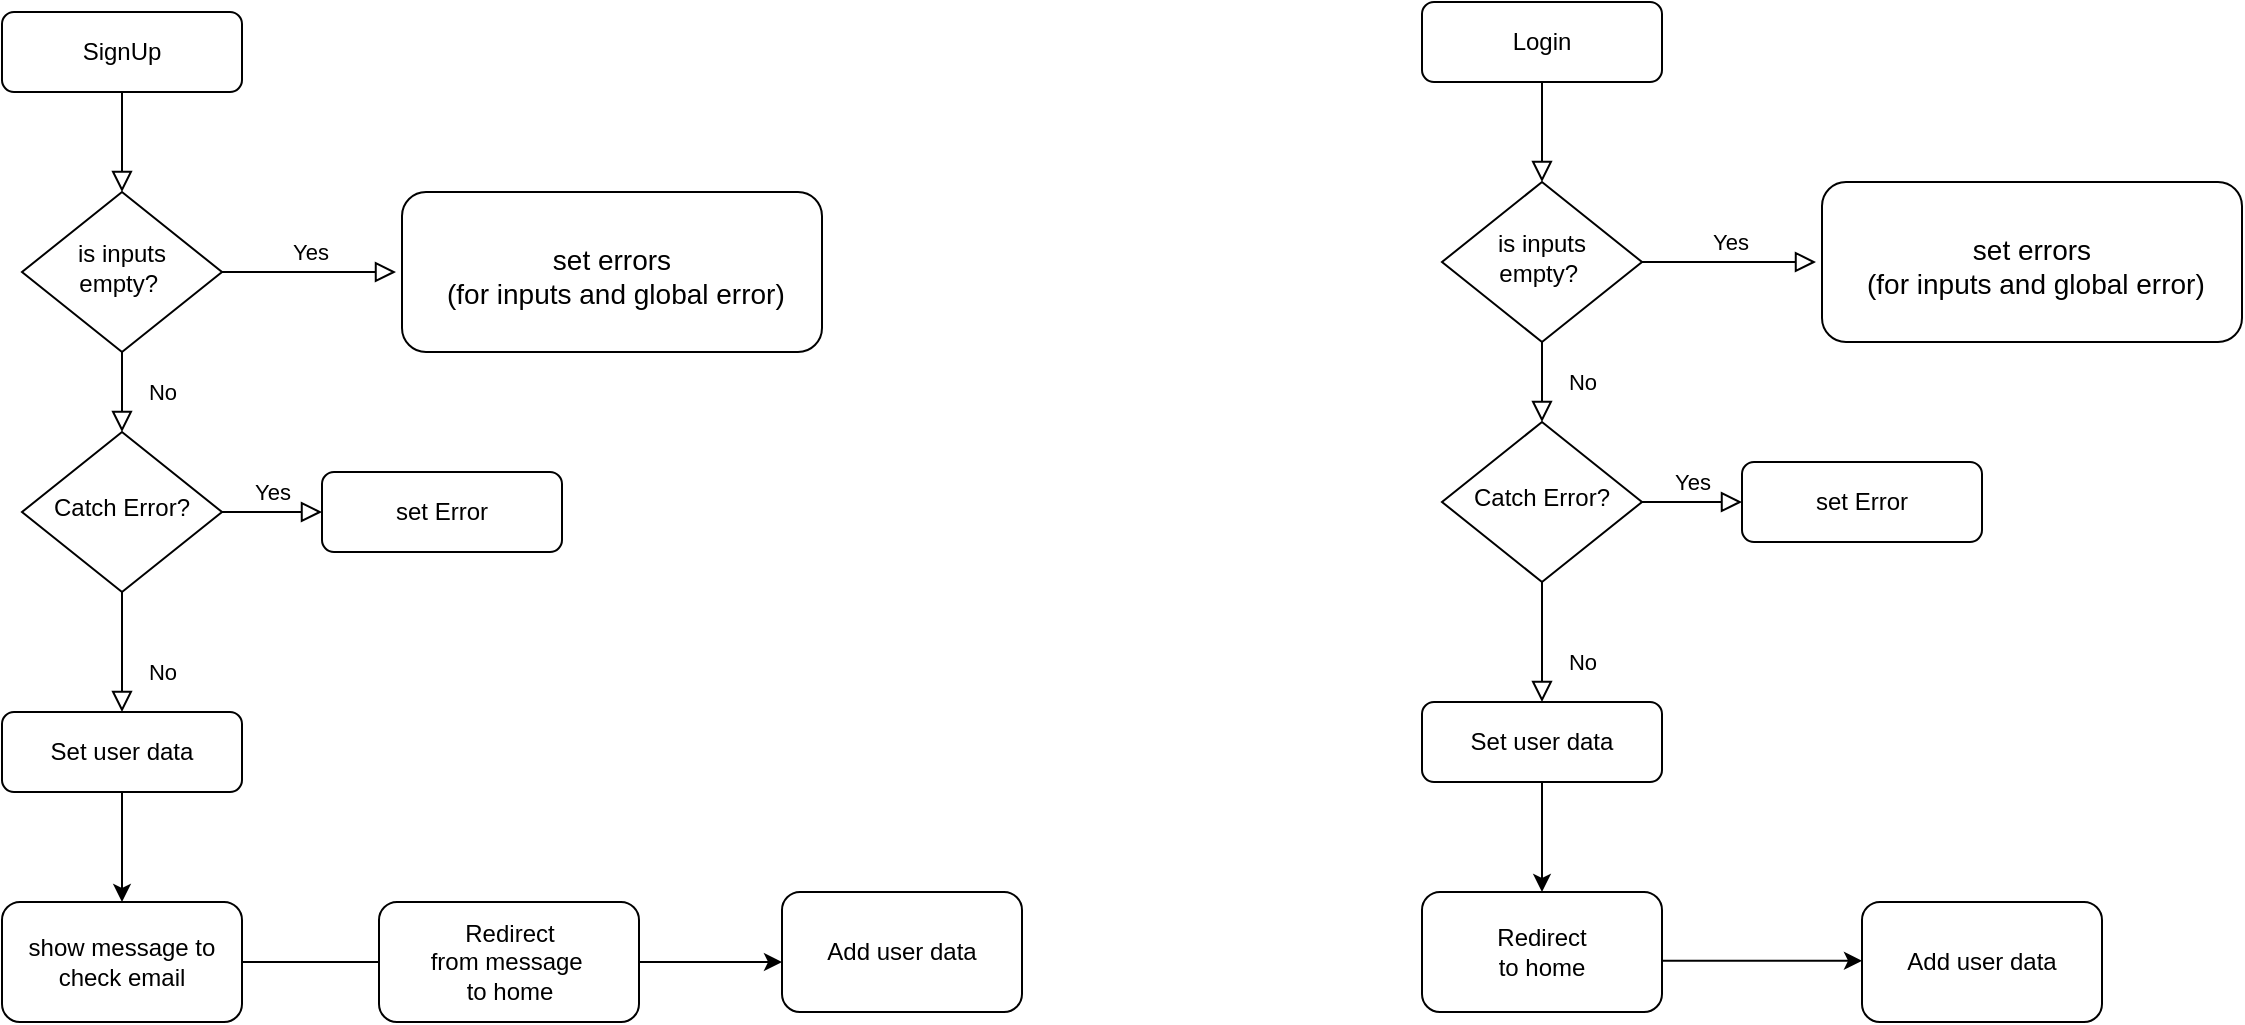 <mxfile version="24.2.5" type="device">
  <diagram id="C5RBs43oDa-KdzZeNtuy" name="Page-1">
    <mxGraphModel dx="1950" dy="1240" grid="1" gridSize="10" guides="1" tooltips="1" connect="1" arrows="1" fold="1" page="1" pageScale="1" pageWidth="180000" pageHeight="180000" math="0" shadow="0">
      <root>
        <mxCell id="WIyWlLk6GJQsqaUBKTNV-0" />
        <mxCell id="WIyWlLk6GJQsqaUBKTNV-1" parent="WIyWlLk6GJQsqaUBKTNV-0" />
        <mxCell id="WIyWlLk6GJQsqaUBKTNV-2" value="" style="rounded=0;html=1;jettySize=auto;orthogonalLoop=1;fontSize=11;endArrow=block;endFill=0;endSize=8;strokeWidth=1;shadow=0;labelBackgroundColor=none;edgeStyle=orthogonalEdgeStyle;" parent="WIyWlLk6GJQsqaUBKTNV-1" source="WIyWlLk6GJQsqaUBKTNV-3" target="WIyWlLk6GJQsqaUBKTNV-6" edge="1">
          <mxGeometry relative="1" as="geometry" />
        </mxCell>
        <mxCell id="WIyWlLk6GJQsqaUBKTNV-3" value="SignUp" style="rounded=1;whiteSpace=wrap;html=1;fontSize=12;glass=0;strokeWidth=1;shadow=0;" parent="WIyWlLk6GJQsqaUBKTNV-1" vertex="1">
          <mxGeometry x="2260" y="1230" width="120" height="40" as="geometry" />
        </mxCell>
        <mxCell id="WIyWlLk6GJQsqaUBKTNV-4" value="No" style="rounded=0;html=1;jettySize=auto;orthogonalLoop=1;fontSize=11;endArrow=block;endFill=0;endSize=8;strokeWidth=1;shadow=0;labelBackgroundColor=none;edgeStyle=orthogonalEdgeStyle;" parent="WIyWlLk6GJQsqaUBKTNV-1" source="WIyWlLk6GJQsqaUBKTNV-6" target="WIyWlLk6GJQsqaUBKTNV-10" edge="1">
          <mxGeometry y="20" relative="1" as="geometry">
            <mxPoint as="offset" />
          </mxGeometry>
        </mxCell>
        <mxCell id="WIyWlLk6GJQsqaUBKTNV-5" value="Yes" style="edgeStyle=orthogonalEdgeStyle;rounded=0;html=1;jettySize=auto;orthogonalLoop=1;fontSize=11;endArrow=block;endFill=0;endSize=8;strokeWidth=1;shadow=0;labelBackgroundColor=none;" parent="WIyWlLk6GJQsqaUBKTNV-1" source="WIyWlLk6GJQsqaUBKTNV-6" target="WIyWlLk6GJQsqaUBKTNV-7" edge="1">
          <mxGeometry y="10" relative="1" as="geometry">
            <mxPoint as="offset" />
          </mxGeometry>
        </mxCell>
        <mxCell id="WIyWlLk6GJQsqaUBKTNV-6" value="is inputs empty?&amp;nbsp;" style="rhombus;whiteSpace=wrap;html=1;shadow=0;fontFamily=Helvetica;fontSize=12;align=center;strokeWidth=1;spacing=6;spacingTop=-4;" parent="WIyWlLk6GJQsqaUBKTNV-1" vertex="1">
          <mxGeometry x="2270" y="1320" width="100" height="80" as="geometry" />
        </mxCell>
        <mxCell id="WIyWlLk6GJQsqaUBKTNV-7" value="&lt;font style=&quot;font-size: 14px;&quot;&gt;set errors&lt;/font&gt;&lt;div style=&quot;font-size: 14px;&quot;&gt;&amp;nbsp;(for inputs and global error)&lt;/div&gt;" style="rounded=1;whiteSpace=wrap;html=1;fontSize=12;glass=0;strokeWidth=1;shadow=0;perimeterSpacing=3;rotation=0;fontStyle=0;spacingRight=4;spacingLeft=4;spacingTop=4;" parent="WIyWlLk6GJQsqaUBKTNV-1" vertex="1">
          <mxGeometry x="2460" y="1320" width="210" height="80" as="geometry" />
        </mxCell>
        <mxCell id="WIyWlLk6GJQsqaUBKTNV-8" value="No" style="rounded=0;html=1;jettySize=auto;orthogonalLoop=1;fontSize=11;endArrow=block;endFill=0;endSize=8;strokeWidth=1;shadow=0;labelBackgroundColor=none;edgeStyle=orthogonalEdgeStyle;" parent="WIyWlLk6GJQsqaUBKTNV-1" source="WIyWlLk6GJQsqaUBKTNV-10" target="WIyWlLk6GJQsqaUBKTNV-11" edge="1">
          <mxGeometry x="0.333" y="20" relative="1" as="geometry">
            <mxPoint as="offset" />
          </mxGeometry>
        </mxCell>
        <mxCell id="WIyWlLk6GJQsqaUBKTNV-9" value="Yes" style="edgeStyle=orthogonalEdgeStyle;rounded=0;html=1;jettySize=auto;orthogonalLoop=1;fontSize=11;endArrow=block;endFill=0;endSize=8;strokeWidth=1;shadow=0;labelBackgroundColor=none;" parent="WIyWlLk6GJQsqaUBKTNV-1" source="WIyWlLk6GJQsqaUBKTNV-10" target="WIyWlLk6GJQsqaUBKTNV-12" edge="1">
          <mxGeometry y="10" relative="1" as="geometry">
            <mxPoint as="offset" />
          </mxGeometry>
        </mxCell>
        <mxCell id="WIyWlLk6GJQsqaUBKTNV-10" value="Catch Error?" style="rhombus;whiteSpace=wrap;html=1;shadow=0;fontFamily=Helvetica;fontSize=12;align=center;strokeWidth=1;spacing=6;spacingTop=-4;" parent="WIyWlLk6GJQsqaUBKTNV-1" vertex="1">
          <mxGeometry x="2270" y="1440" width="100" height="80" as="geometry" />
        </mxCell>
        <mxCell id="pMHHJbDY-264OhrycYiw-3" value="" style="edgeStyle=orthogonalEdgeStyle;rounded=0;orthogonalLoop=1;jettySize=auto;html=1;" edge="1" parent="WIyWlLk6GJQsqaUBKTNV-1" source="WIyWlLk6GJQsqaUBKTNV-11" target="pMHHJbDY-264OhrycYiw-2">
          <mxGeometry relative="1" as="geometry" />
        </mxCell>
        <mxCell id="WIyWlLk6GJQsqaUBKTNV-11" value="Set user data" style="rounded=1;whiteSpace=wrap;html=1;fontSize=12;glass=0;strokeWidth=1;shadow=0;" parent="WIyWlLk6GJQsqaUBKTNV-1" vertex="1">
          <mxGeometry x="2260" y="1580" width="120" height="40" as="geometry" />
        </mxCell>
        <mxCell id="WIyWlLk6GJQsqaUBKTNV-12" value="set Error" style="rounded=1;whiteSpace=wrap;html=1;fontSize=12;glass=0;strokeWidth=1;shadow=0;" parent="WIyWlLk6GJQsqaUBKTNV-1" vertex="1">
          <mxGeometry x="2420" y="1460" width="120" height="40" as="geometry" />
        </mxCell>
        <mxCell id="pMHHJbDY-264OhrycYiw-5" value="" style="edgeStyle=orthogonalEdgeStyle;rounded=0;orthogonalLoop=1;jettySize=auto;html=1;" edge="1" parent="WIyWlLk6GJQsqaUBKTNV-1" source="pMHHJbDY-264OhrycYiw-2">
          <mxGeometry relative="1" as="geometry">
            <mxPoint x="2480" y="1705" as="targetPoint" />
          </mxGeometry>
        </mxCell>
        <mxCell id="pMHHJbDY-264OhrycYiw-2" value="show message to check email" style="whiteSpace=wrap;html=1;rounded=1;glass=0;strokeWidth=1;shadow=0;" vertex="1" parent="WIyWlLk6GJQsqaUBKTNV-1">
          <mxGeometry x="2260" y="1675" width="120" height="60" as="geometry" />
        </mxCell>
        <mxCell id="pMHHJbDY-264OhrycYiw-8" value="" style="edgeStyle=orthogonalEdgeStyle;rounded=0;orthogonalLoop=1;jettySize=auto;html=1;" edge="1" parent="WIyWlLk6GJQsqaUBKTNV-1" source="pMHHJbDY-264OhrycYiw-7">
          <mxGeometry relative="1" as="geometry">
            <mxPoint x="2650" y="1705" as="targetPoint" />
          </mxGeometry>
        </mxCell>
        <mxCell id="pMHHJbDY-264OhrycYiw-7" value="&lt;div&gt;&lt;span style=&quot;background-color: initial;&quot;&gt;Redirect&lt;/span&gt;&lt;/div&gt;&lt;div&gt;&lt;span style=&quot;background-color: initial;&quot;&gt;from message&amp;nbsp;&lt;/span&gt;&lt;/div&gt;&lt;div&gt;&lt;span style=&quot;background-color: initial;&quot;&gt;to home&lt;/span&gt;&lt;/div&gt;" style="whiteSpace=wrap;html=1;rounded=1;glass=0;strokeWidth=1;shadow=0;" vertex="1" parent="WIyWlLk6GJQsqaUBKTNV-1">
          <mxGeometry x="2448.5" y="1675" width="130" height="60" as="geometry" />
        </mxCell>
        <mxCell id="pMHHJbDY-264OhrycYiw-9" value="Add user data" style="rounded=1;whiteSpace=wrap;html=1;spacingLeft=4;spacingRight=4;spacing=4;" vertex="1" parent="WIyWlLk6GJQsqaUBKTNV-1">
          <mxGeometry x="2650" y="1670" width="120" height="60" as="geometry" />
        </mxCell>
        <mxCell id="pMHHJbDY-264OhrycYiw-446" value="" style="rounded=0;html=1;jettySize=auto;orthogonalLoop=1;fontSize=11;endArrow=block;endFill=0;endSize=8;strokeWidth=1;shadow=0;labelBackgroundColor=none;edgeStyle=orthogonalEdgeStyle;" edge="1" parent="WIyWlLk6GJQsqaUBKTNV-1" source="pMHHJbDY-264OhrycYiw-447" target="pMHHJbDY-264OhrycYiw-450">
          <mxGeometry relative="1" as="geometry" />
        </mxCell>
        <mxCell id="pMHHJbDY-264OhrycYiw-447" value="Login" style="rounded=1;whiteSpace=wrap;html=1;fontSize=12;glass=0;strokeWidth=1;shadow=0;" vertex="1" parent="WIyWlLk6GJQsqaUBKTNV-1">
          <mxGeometry x="2970" y="1225" width="120" height="40" as="geometry" />
        </mxCell>
        <mxCell id="pMHHJbDY-264OhrycYiw-448" value="No" style="rounded=0;html=1;jettySize=auto;orthogonalLoop=1;fontSize=11;endArrow=block;endFill=0;endSize=8;strokeWidth=1;shadow=0;labelBackgroundColor=none;edgeStyle=orthogonalEdgeStyle;" edge="1" parent="WIyWlLk6GJQsqaUBKTNV-1" source="pMHHJbDY-264OhrycYiw-450" target="pMHHJbDY-264OhrycYiw-454">
          <mxGeometry y="20" relative="1" as="geometry">
            <mxPoint as="offset" />
          </mxGeometry>
        </mxCell>
        <mxCell id="pMHHJbDY-264OhrycYiw-449" value="Yes" style="edgeStyle=orthogonalEdgeStyle;rounded=0;html=1;jettySize=auto;orthogonalLoop=1;fontSize=11;endArrow=block;endFill=0;endSize=8;strokeWidth=1;shadow=0;labelBackgroundColor=none;" edge="1" parent="WIyWlLk6GJQsqaUBKTNV-1" source="pMHHJbDY-264OhrycYiw-450" target="pMHHJbDY-264OhrycYiw-451">
          <mxGeometry y="10" relative="1" as="geometry">
            <mxPoint as="offset" />
          </mxGeometry>
        </mxCell>
        <mxCell id="pMHHJbDY-264OhrycYiw-450" value="is inputs empty?&amp;nbsp;" style="rhombus;whiteSpace=wrap;html=1;shadow=0;fontFamily=Helvetica;fontSize=12;align=center;strokeWidth=1;spacing=6;spacingTop=-4;" vertex="1" parent="WIyWlLk6GJQsqaUBKTNV-1">
          <mxGeometry x="2980" y="1315" width="100" height="80" as="geometry" />
        </mxCell>
        <mxCell id="pMHHJbDY-264OhrycYiw-451" value="&lt;font style=&quot;font-size: 14px;&quot;&gt;set errors&lt;/font&gt;&lt;div style=&quot;font-size: 14px;&quot;&gt;&amp;nbsp;(for inputs and global error)&lt;/div&gt;" style="rounded=1;whiteSpace=wrap;html=1;fontSize=12;glass=0;strokeWidth=1;shadow=0;perimeterSpacing=3;rotation=0;fontStyle=0;spacingRight=4;spacingLeft=4;spacingTop=4;" vertex="1" parent="WIyWlLk6GJQsqaUBKTNV-1">
          <mxGeometry x="3170" y="1315" width="210" height="80" as="geometry" />
        </mxCell>
        <mxCell id="pMHHJbDY-264OhrycYiw-452" value="No" style="rounded=0;html=1;jettySize=auto;orthogonalLoop=1;fontSize=11;endArrow=block;endFill=0;endSize=8;strokeWidth=1;shadow=0;labelBackgroundColor=none;edgeStyle=orthogonalEdgeStyle;" edge="1" parent="WIyWlLk6GJQsqaUBKTNV-1" source="pMHHJbDY-264OhrycYiw-454" target="pMHHJbDY-264OhrycYiw-456">
          <mxGeometry x="0.333" y="20" relative="1" as="geometry">
            <mxPoint as="offset" />
          </mxGeometry>
        </mxCell>
        <mxCell id="pMHHJbDY-264OhrycYiw-453" value="Yes" style="edgeStyle=orthogonalEdgeStyle;rounded=0;html=1;jettySize=auto;orthogonalLoop=1;fontSize=11;endArrow=block;endFill=0;endSize=8;strokeWidth=1;shadow=0;labelBackgroundColor=none;" edge="1" parent="WIyWlLk6GJQsqaUBKTNV-1" source="pMHHJbDY-264OhrycYiw-454" target="pMHHJbDY-264OhrycYiw-457">
          <mxGeometry y="10" relative="1" as="geometry">
            <mxPoint as="offset" />
          </mxGeometry>
        </mxCell>
        <mxCell id="pMHHJbDY-264OhrycYiw-454" value="Catch Error?" style="rhombus;whiteSpace=wrap;html=1;shadow=0;fontFamily=Helvetica;fontSize=12;align=center;strokeWidth=1;spacing=6;spacingTop=-4;" vertex="1" parent="WIyWlLk6GJQsqaUBKTNV-1">
          <mxGeometry x="2980" y="1435" width="100" height="80" as="geometry" />
        </mxCell>
        <mxCell id="pMHHJbDY-264OhrycYiw-455" value="" style="edgeStyle=orthogonalEdgeStyle;rounded=0;orthogonalLoop=1;jettySize=auto;html=1;" edge="1" parent="WIyWlLk6GJQsqaUBKTNV-1" source="pMHHJbDY-264OhrycYiw-456">
          <mxGeometry relative="1" as="geometry">
            <mxPoint x="3030" y="1670" as="targetPoint" />
          </mxGeometry>
        </mxCell>
        <mxCell id="pMHHJbDY-264OhrycYiw-456" value="Set user data" style="rounded=1;whiteSpace=wrap;html=1;fontSize=12;glass=0;strokeWidth=1;shadow=0;" vertex="1" parent="WIyWlLk6GJQsqaUBKTNV-1">
          <mxGeometry x="2970" y="1575" width="120" height="40" as="geometry" />
        </mxCell>
        <mxCell id="pMHHJbDY-264OhrycYiw-457" value="set Error" style="rounded=1;whiteSpace=wrap;html=1;fontSize=12;glass=0;strokeWidth=1;shadow=0;" vertex="1" parent="WIyWlLk6GJQsqaUBKTNV-1">
          <mxGeometry x="3130" y="1455" width="120" height="40" as="geometry" />
        </mxCell>
        <mxCell id="pMHHJbDY-264OhrycYiw-458" value="" style="edgeStyle=orthogonalEdgeStyle;rounded=0;orthogonalLoop=1;jettySize=auto;html=1;" edge="1" parent="WIyWlLk6GJQsqaUBKTNV-1">
          <mxGeometry relative="1" as="geometry">
            <mxPoint x="3190" y="1704.41" as="targetPoint" />
            <mxPoint x="3090" y="1704.41" as="sourcePoint" />
          </mxGeometry>
        </mxCell>
        <mxCell id="pMHHJbDY-264OhrycYiw-461" value="&lt;div&gt;&lt;span style=&quot;background-color: initial;&quot;&gt;Redirect&lt;/span&gt;&lt;/div&gt;&lt;div&gt;&lt;span style=&quot;background-color: initial;&quot;&gt;to home&lt;/span&gt;&lt;br&gt;&lt;/div&gt;" style="whiteSpace=wrap;html=1;rounded=1;glass=0;strokeWidth=1;shadow=0;" vertex="1" parent="WIyWlLk6GJQsqaUBKTNV-1">
          <mxGeometry x="2970" y="1670" width="120" height="60" as="geometry" />
        </mxCell>
        <mxCell id="pMHHJbDY-264OhrycYiw-462" value="Add user data" style="rounded=1;whiteSpace=wrap;html=1;spacingLeft=4;spacingRight=4;spacing=4;" vertex="1" parent="WIyWlLk6GJQsqaUBKTNV-1">
          <mxGeometry x="3190" y="1675" width="120" height="60" as="geometry" />
        </mxCell>
      </root>
    </mxGraphModel>
  </diagram>
</mxfile>
